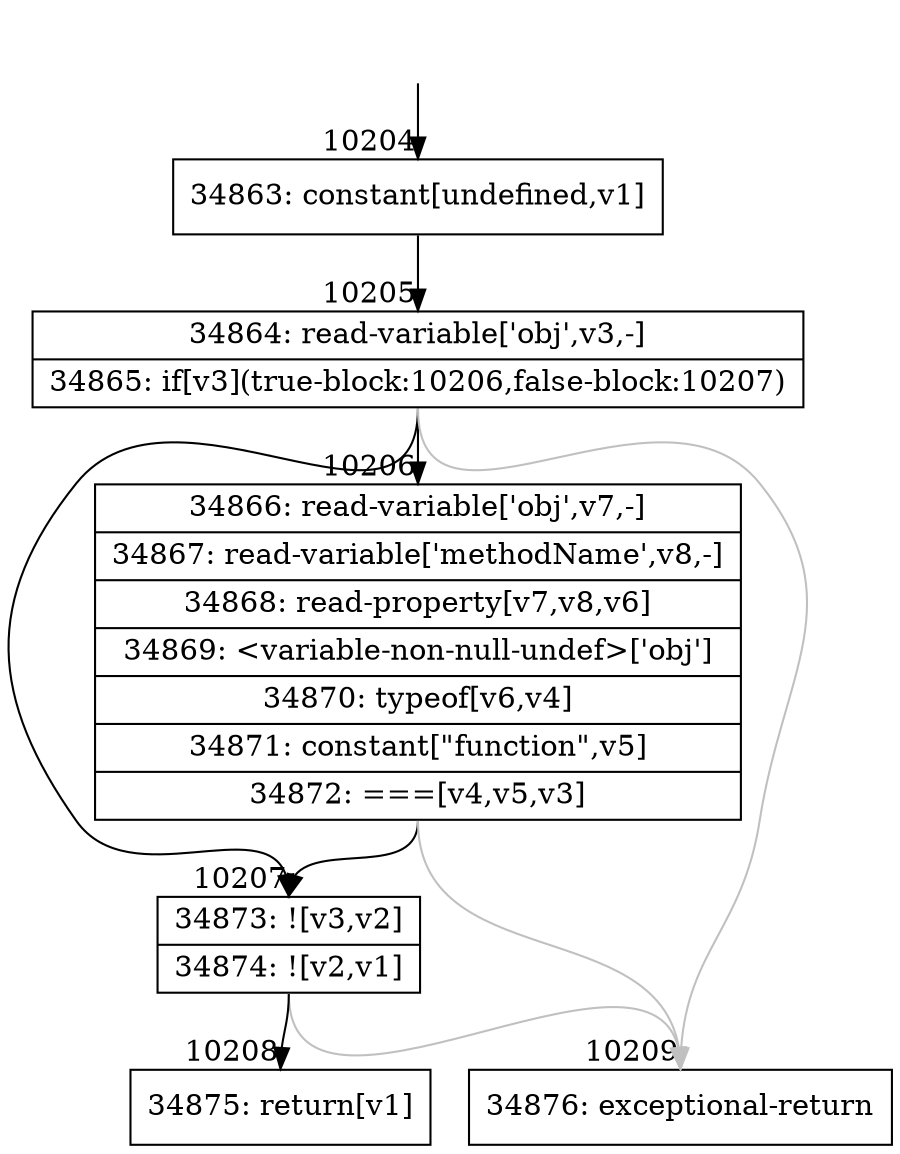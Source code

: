 digraph {
rankdir="TD"
BB_entry871[shape=none,label=""];
BB_entry871 -> BB10204 [tailport=s, headport=n, headlabel="    10204"]
BB10204 [shape=record label="{34863: constant[undefined,v1]}" ] 
BB10204 -> BB10205 [tailport=s, headport=n, headlabel="      10205"]
BB10205 [shape=record label="{34864: read-variable['obj',v3,-]|34865: if[v3](true-block:10206,false-block:10207)}" ] 
BB10205 -> BB10207 [tailport=s, headport=n, headlabel="      10207"]
BB10205 -> BB10206 [tailport=s, headport=n, headlabel="      10206"]
BB10205 -> BB10209 [tailport=s, headport=n, color=gray, headlabel="      10209"]
BB10206 [shape=record label="{34866: read-variable['obj',v7,-]|34867: read-variable['methodName',v8,-]|34868: read-property[v7,v8,v6]|34869: \<variable-non-null-undef\>['obj']|34870: typeof[v6,v4]|34871: constant[\"function\",v5]|34872: ===[v4,v5,v3]}" ] 
BB10206 -> BB10207 [tailport=s, headport=n]
BB10206 -> BB10209 [tailport=s, headport=n, color=gray]
BB10207 [shape=record label="{34873: ![v3,v2]|34874: ![v2,v1]}" ] 
BB10207 -> BB10208 [tailport=s, headport=n, headlabel="      10208"]
BB10207 -> BB10209 [tailport=s, headport=n, color=gray]
BB10208 [shape=record label="{34875: return[v1]}" ] 
BB10209 [shape=record label="{34876: exceptional-return}" ] 
//#$~ 18403
}
